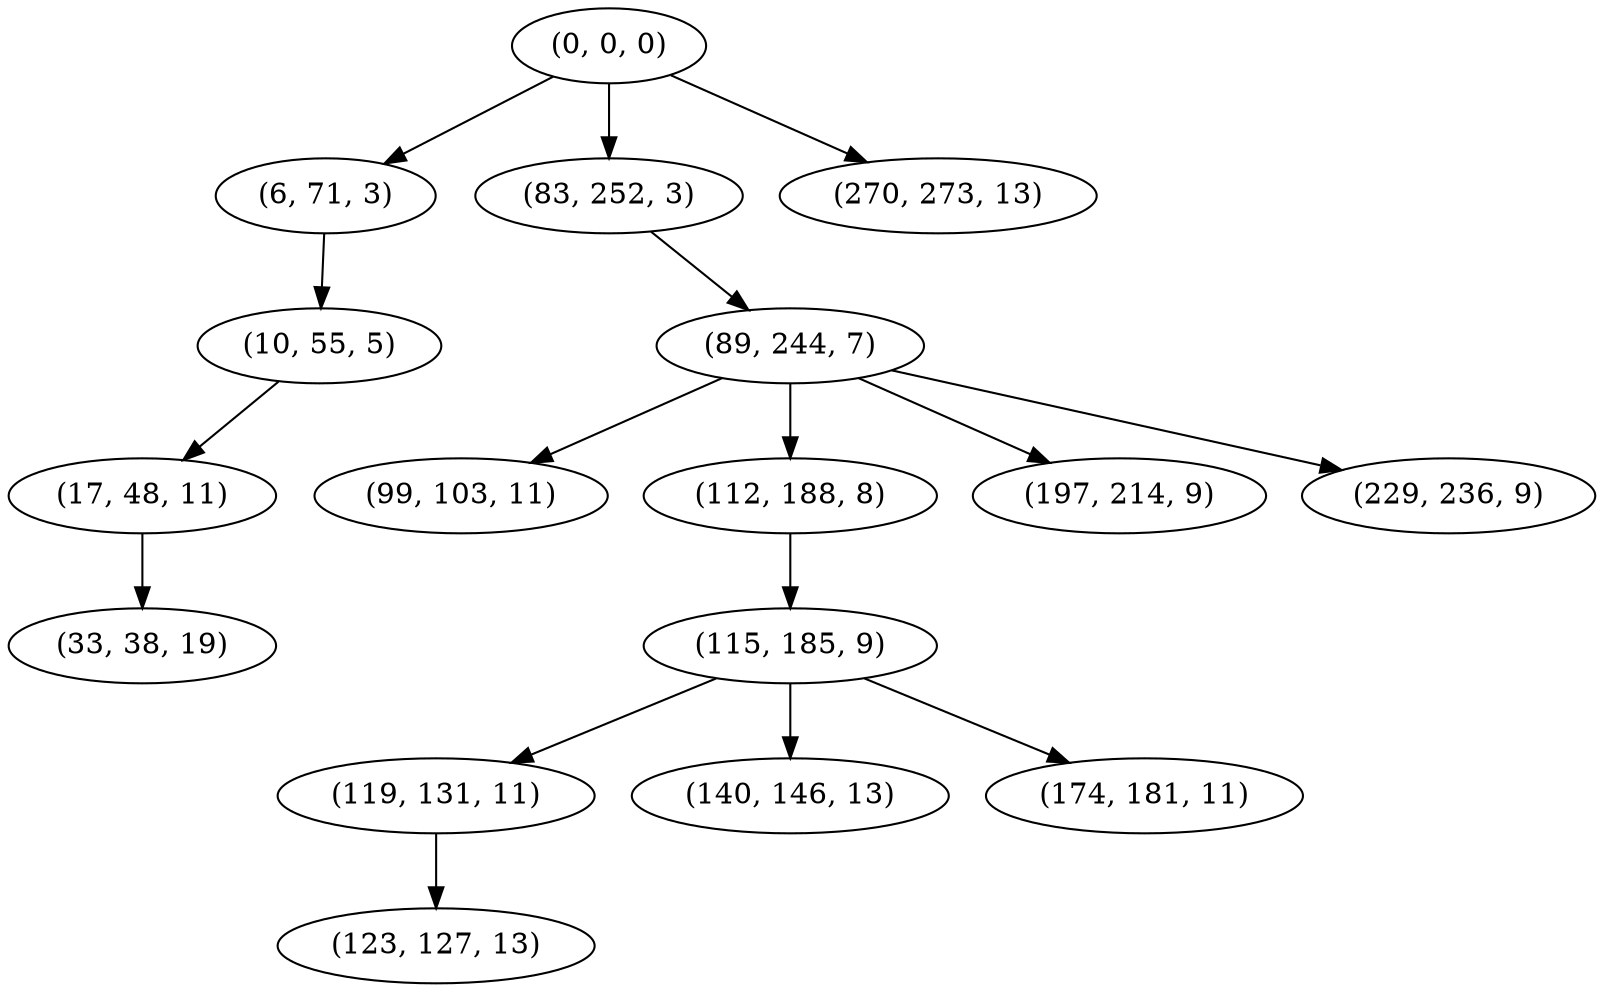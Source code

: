 digraph tree {
    "(0, 0, 0)";
    "(6, 71, 3)";
    "(10, 55, 5)";
    "(17, 48, 11)";
    "(33, 38, 19)";
    "(83, 252, 3)";
    "(89, 244, 7)";
    "(99, 103, 11)";
    "(112, 188, 8)";
    "(115, 185, 9)";
    "(119, 131, 11)";
    "(123, 127, 13)";
    "(140, 146, 13)";
    "(174, 181, 11)";
    "(197, 214, 9)";
    "(229, 236, 9)";
    "(270, 273, 13)";
    "(0, 0, 0)" -> "(6, 71, 3)";
    "(0, 0, 0)" -> "(83, 252, 3)";
    "(0, 0, 0)" -> "(270, 273, 13)";
    "(6, 71, 3)" -> "(10, 55, 5)";
    "(10, 55, 5)" -> "(17, 48, 11)";
    "(17, 48, 11)" -> "(33, 38, 19)";
    "(83, 252, 3)" -> "(89, 244, 7)";
    "(89, 244, 7)" -> "(99, 103, 11)";
    "(89, 244, 7)" -> "(112, 188, 8)";
    "(89, 244, 7)" -> "(197, 214, 9)";
    "(89, 244, 7)" -> "(229, 236, 9)";
    "(112, 188, 8)" -> "(115, 185, 9)";
    "(115, 185, 9)" -> "(119, 131, 11)";
    "(115, 185, 9)" -> "(140, 146, 13)";
    "(115, 185, 9)" -> "(174, 181, 11)";
    "(119, 131, 11)" -> "(123, 127, 13)";
}
